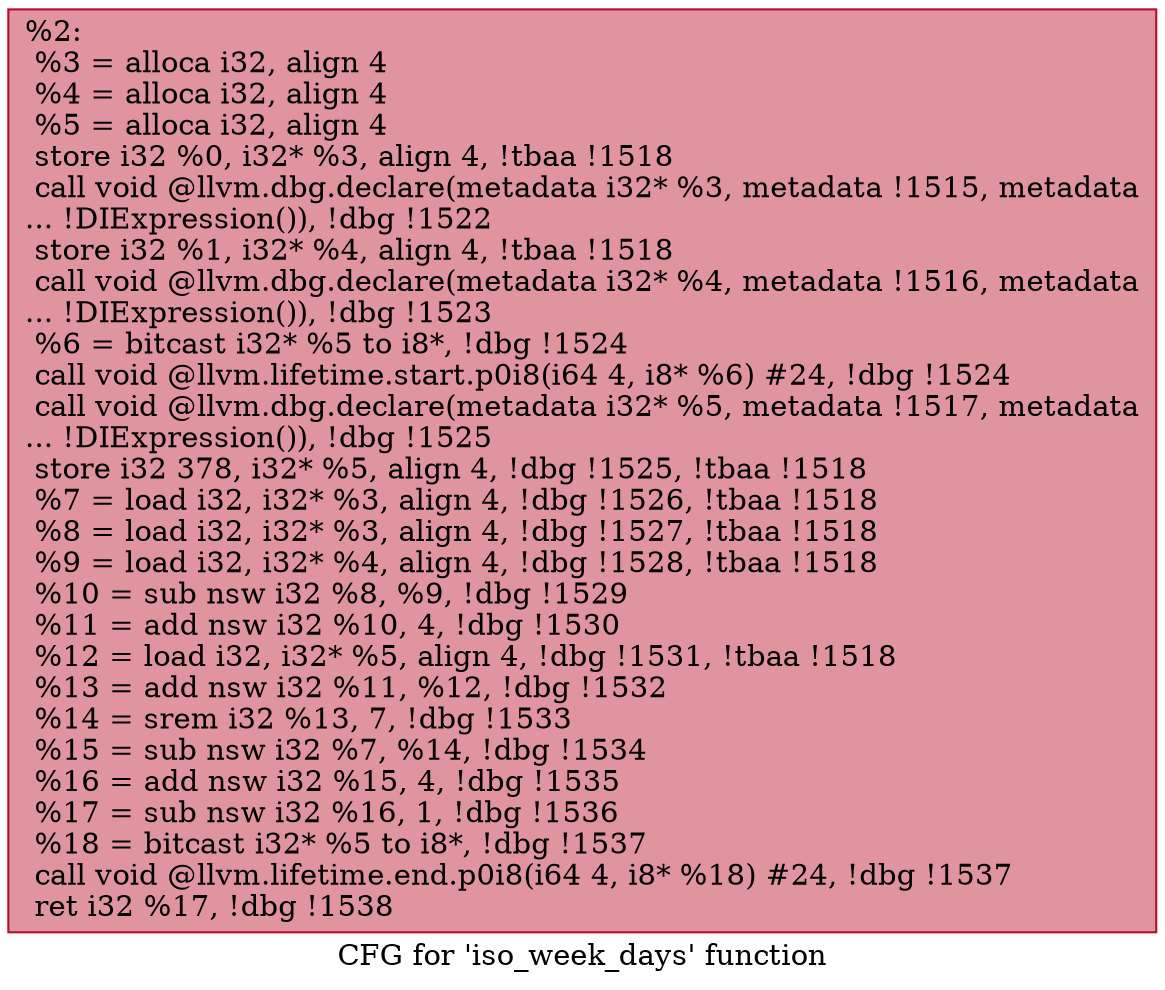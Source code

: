 digraph "CFG for 'iso_week_days' function" {
	label="CFG for 'iso_week_days' function";

	Node0x24f23f0 [shape=record,color="#b70d28ff", style=filled, fillcolor="#b70d2870",label="{%2:\l  %3 = alloca i32, align 4\l  %4 = alloca i32, align 4\l  %5 = alloca i32, align 4\l  store i32 %0, i32* %3, align 4, !tbaa !1518\l  call void @llvm.dbg.declare(metadata i32* %3, metadata !1515, metadata\l... !DIExpression()), !dbg !1522\l  store i32 %1, i32* %4, align 4, !tbaa !1518\l  call void @llvm.dbg.declare(metadata i32* %4, metadata !1516, metadata\l... !DIExpression()), !dbg !1523\l  %6 = bitcast i32* %5 to i8*, !dbg !1524\l  call void @llvm.lifetime.start.p0i8(i64 4, i8* %6) #24, !dbg !1524\l  call void @llvm.dbg.declare(metadata i32* %5, metadata !1517, metadata\l... !DIExpression()), !dbg !1525\l  store i32 378, i32* %5, align 4, !dbg !1525, !tbaa !1518\l  %7 = load i32, i32* %3, align 4, !dbg !1526, !tbaa !1518\l  %8 = load i32, i32* %3, align 4, !dbg !1527, !tbaa !1518\l  %9 = load i32, i32* %4, align 4, !dbg !1528, !tbaa !1518\l  %10 = sub nsw i32 %8, %9, !dbg !1529\l  %11 = add nsw i32 %10, 4, !dbg !1530\l  %12 = load i32, i32* %5, align 4, !dbg !1531, !tbaa !1518\l  %13 = add nsw i32 %11, %12, !dbg !1532\l  %14 = srem i32 %13, 7, !dbg !1533\l  %15 = sub nsw i32 %7, %14, !dbg !1534\l  %16 = add nsw i32 %15, 4, !dbg !1535\l  %17 = sub nsw i32 %16, 1, !dbg !1536\l  %18 = bitcast i32* %5 to i8*, !dbg !1537\l  call void @llvm.lifetime.end.p0i8(i64 4, i8* %18) #24, !dbg !1537\l  ret i32 %17, !dbg !1538\l}"];
}
